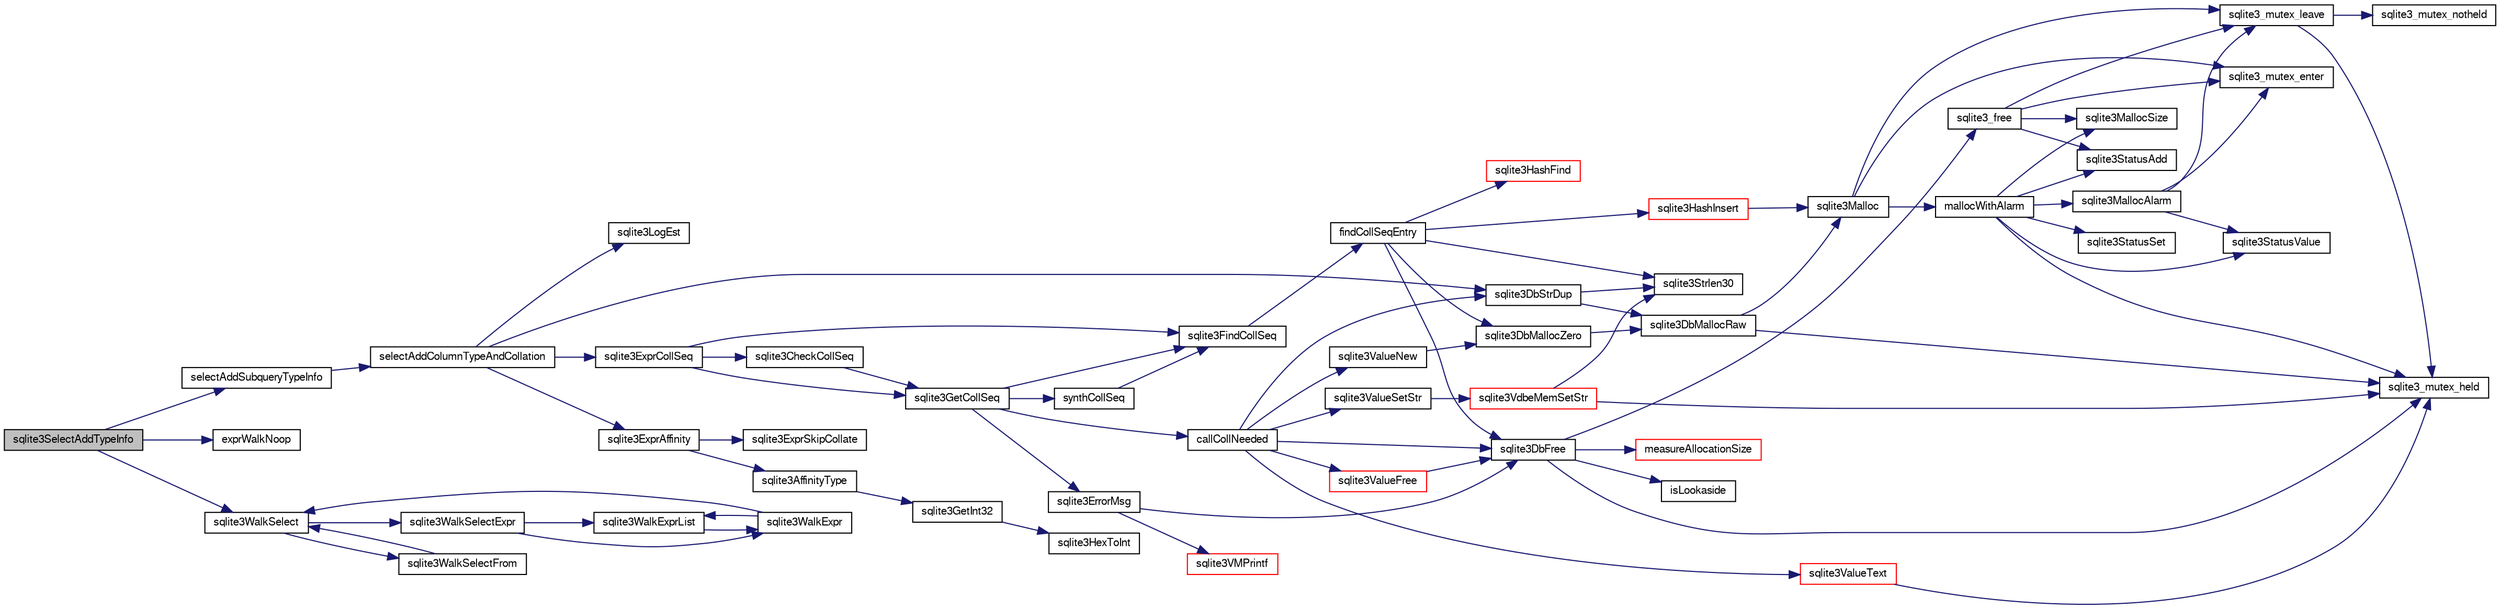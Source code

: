 digraph "sqlite3SelectAddTypeInfo"
{
  edge [fontname="FreeSans",fontsize="10",labelfontname="FreeSans",labelfontsize="10"];
  node [fontname="FreeSans",fontsize="10",shape=record];
  rankdir="LR";
  Node695667 [label="sqlite3SelectAddTypeInfo",height=0.2,width=0.4,color="black", fillcolor="grey75", style="filled", fontcolor="black"];
  Node695667 -> Node695668 [color="midnightblue",fontsize="10",style="solid",fontname="FreeSans"];
  Node695668 [label="selectAddSubqueryTypeInfo",height=0.2,width=0.4,color="black", fillcolor="white", style="filled",URL="$sqlite3_8c.html#aa50a80693ae7262c2befdf1c0980a0a1"];
  Node695668 -> Node695669 [color="midnightblue",fontsize="10",style="solid",fontname="FreeSans"];
  Node695669 [label="selectAddColumnTypeAndCollation",height=0.2,width=0.4,color="black", fillcolor="white", style="filled",URL="$sqlite3_8c.html#af0d3e812ed68a0aabcc6cfeeb0ac523f"];
  Node695669 -> Node695670 [color="midnightblue",fontsize="10",style="solid",fontname="FreeSans"];
  Node695670 [label="sqlite3DbStrDup",height=0.2,width=0.4,color="black", fillcolor="white", style="filled",URL="$sqlite3_8c.html#a0ec4772ee6de7316ecd1e6cabb1beeef"];
  Node695670 -> Node695671 [color="midnightblue",fontsize="10",style="solid",fontname="FreeSans"];
  Node695671 [label="sqlite3Strlen30",height=0.2,width=0.4,color="black", fillcolor="white", style="filled",URL="$sqlite3_8c.html#a3dcd80ba41f1a308193dee74857b62a7"];
  Node695670 -> Node695672 [color="midnightblue",fontsize="10",style="solid",fontname="FreeSans"];
  Node695672 [label="sqlite3DbMallocRaw",height=0.2,width=0.4,color="black", fillcolor="white", style="filled",URL="$sqlite3_8c.html#abbe8be0cf7175e11ddc3e2218fad924e"];
  Node695672 -> Node695673 [color="midnightblue",fontsize="10",style="solid",fontname="FreeSans"];
  Node695673 [label="sqlite3_mutex_held",height=0.2,width=0.4,color="black", fillcolor="white", style="filled",URL="$sqlite3_8c.html#acf77da68932b6bc163c5e68547ecc3e7"];
  Node695672 -> Node695674 [color="midnightblue",fontsize="10",style="solid",fontname="FreeSans"];
  Node695674 [label="sqlite3Malloc",height=0.2,width=0.4,color="black", fillcolor="white", style="filled",URL="$sqlite3_8c.html#a361a2eaa846b1885f123abe46f5d8b2b"];
  Node695674 -> Node695675 [color="midnightblue",fontsize="10",style="solid",fontname="FreeSans"];
  Node695675 [label="sqlite3_mutex_enter",height=0.2,width=0.4,color="black", fillcolor="white", style="filled",URL="$sqlite3_8c.html#a1c12cde690bd89f104de5cbad12a6bf5"];
  Node695674 -> Node695676 [color="midnightblue",fontsize="10",style="solid",fontname="FreeSans"];
  Node695676 [label="mallocWithAlarm",height=0.2,width=0.4,color="black", fillcolor="white", style="filled",URL="$sqlite3_8c.html#ab070d5cf8e48ec8a6a43cf025d48598b"];
  Node695676 -> Node695673 [color="midnightblue",fontsize="10",style="solid",fontname="FreeSans"];
  Node695676 -> Node695677 [color="midnightblue",fontsize="10",style="solid",fontname="FreeSans"];
  Node695677 [label="sqlite3StatusSet",height=0.2,width=0.4,color="black", fillcolor="white", style="filled",URL="$sqlite3_8c.html#afec7586c01fcb5ea17dc9d7725a589d9"];
  Node695676 -> Node695678 [color="midnightblue",fontsize="10",style="solid",fontname="FreeSans"];
  Node695678 [label="sqlite3StatusValue",height=0.2,width=0.4,color="black", fillcolor="white", style="filled",URL="$sqlite3_8c.html#a30b8ac296c6e200c1fa57708d52c6ef6"];
  Node695676 -> Node695679 [color="midnightblue",fontsize="10",style="solid",fontname="FreeSans"];
  Node695679 [label="sqlite3MallocAlarm",height=0.2,width=0.4,color="black", fillcolor="white", style="filled",URL="$sqlite3_8c.html#ada66988e8471d1198f3219c062377508"];
  Node695679 -> Node695678 [color="midnightblue",fontsize="10",style="solid",fontname="FreeSans"];
  Node695679 -> Node695680 [color="midnightblue",fontsize="10",style="solid",fontname="FreeSans"];
  Node695680 [label="sqlite3_mutex_leave",height=0.2,width=0.4,color="black", fillcolor="white", style="filled",URL="$sqlite3_8c.html#a5838d235601dbd3c1fa993555c6bcc93"];
  Node695680 -> Node695673 [color="midnightblue",fontsize="10",style="solid",fontname="FreeSans"];
  Node695680 -> Node695681 [color="midnightblue",fontsize="10",style="solid",fontname="FreeSans"];
  Node695681 [label="sqlite3_mutex_notheld",height=0.2,width=0.4,color="black", fillcolor="white", style="filled",URL="$sqlite3_8c.html#a83967c837c1c000d3b5adcfaa688f5dc"];
  Node695679 -> Node695675 [color="midnightblue",fontsize="10",style="solid",fontname="FreeSans"];
  Node695676 -> Node695682 [color="midnightblue",fontsize="10",style="solid",fontname="FreeSans"];
  Node695682 [label="sqlite3MallocSize",height=0.2,width=0.4,color="black", fillcolor="white", style="filled",URL="$sqlite3_8c.html#acf5d2a5f35270bafb050bd2def576955"];
  Node695676 -> Node695683 [color="midnightblue",fontsize="10",style="solid",fontname="FreeSans"];
  Node695683 [label="sqlite3StatusAdd",height=0.2,width=0.4,color="black", fillcolor="white", style="filled",URL="$sqlite3_8c.html#afa029f93586aeab4cc85360905dae9cd"];
  Node695674 -> Node695680 [color="midnightblue",fontsize="10",style="solid",fontname="FreeSans"];
  Node695669 -> Node695684 [color="midnightblue",fontsize="10",style="solid",fontname="FreeSans"];
  Node695684 [label="sqlite3ExprAffinity",height=0.2,width=0.4,color="black", fillcolor="white", style="filled",URL="$sqlite3_8c.html#aca6a667380b05650f917422118d8b7d3"];
  Node695684 -> Node695685 [color="midnightblue",fontsize="10",style="solid",fontname="FreeSans"];
  Node695685 [label="sqlite3ExprSkipCollate",height=0.2,width=0.4,color="black", fillcolor="white", style="filled",URL="$sqlite3_8c.html#a91b59896d4e3534de7c33940dca8537c"];
  Node695684 -> Node695686 [color="midnightblue",fontsize="10",style="solid",fontname="FreeSans"];
  Node695686 [label="sqlite3AffinityType",height=0.2,width=0.4,color="black", fillcolor="white", style="filled",URL="$sqlite3_8c.html#ad3b6641027549ec6634f6239256676bd"];
  Node695686 -> Node695687 [color="midnightblue",fontsize="10",style="solid",fontname="FreeSans"];
  Node695687 [label="sqlite3GetInt32",height=0.2,width=0.4,color="black", fillcolor="white", style="filled",URL="$sqlite3_8c.html#a5f876209b4343549fc9224cd11c70928"];
  Node695687 -> Node695688 [color="midnightblue",fontsize="10",style="solid",fontname="FreeSans"];
  Node695688 [label="sqlite3HexToInt",height=0.2,width=0.4,color="black", fillcolor="white", style="filled",URL="$sqlite3_8c.html#ae3802c77b18399c03c8c9f973ff47239"];
  Node695669 -> Node695689 [color="midnightblue",fontsize="10",style="solid",fontname="FreeSans"];
  Node695689 [label="sqlite3ExprCollSeq",height=0.2,width=0.4,color="black", fillcolor="white", style="filled",URL="$sqlite3_8c.html#af36e271ed5ce13d4f2d088a766529574"];
  Node695689 -> Node695690 [color="midnightblue",fontsize="10",style="solid",fontname="FreeSans"];
  Node695690 [label="sqlite3GetCollSeq",height=0.2,width=0.4,color="black", fillcolor="white", style="filled",URL="$sqlite3_8c.html#a4ed2e10e20f9616894d068c6c73c3134"];
  Node695690 -> Node695691 [color="midnightblue",fontsize="10",style="solid",fontname="FreeSans"];
  Node695691 [label="sqlite3FindCollSeq",height=0.2,width=0.4,color="black", fillcolor="white", style="filled",URL="$sqlite3_8c.html#ac4f91d39f24a6435de12698fdb16bc14"];
  Node695691 -> Node695692 [color="midnightblue",fontsize="10",style="solid",fontname="FreeSans"];
  Node695692 [label="findCollSeqEntry",height=0.2,width=0.4,color="black", fillcolor="white", style="filled",URL="$sqlite3_8c.html#aaf9ae07c81dca508e137b5880e94aa98"];
  Node695692 -> Node695693 [color="midnightblue",fontsize="10",style="solid",fontname="FreeSans"];
  Node695693 [label="sqlite3HashFind",height=0.2,width=0.4,color="red", fillcolor="white", style="filled",URL="$sqlite3_8c.html#a8ca124229470a66b4c9c141ded48e2aa"];
  Node695692 -> Node695671 [color="midnightblue",fontsize="10",style="solid",fontname="FreeSans"];
  Node695692 -> Node695696 [color="midnightblue",fontsize="10",style="solid",fontname="FreeSans"];
  Node695696 [label="sqlite3DbMallocZero",height=0.2,width=0.4,color="black", fillcolor="white", style="filled",URL="$sqlite3_8c.html#a49cfebac9d6067a03442c92af73f33e4"];
  Node695696 -> Node695672 [color="midnightblue",fontsize="10",style="solid",fontname="FreeSans"];
  Node695692 -> Node695697 [color="midnightblue",fontsize="10",style="solid",fontname="FreeSans"];
  Node695697 [label="sqlite3HashInsert",height=0.2,width=0.4,color="red", fillcolor="white", style="filled",URL="$sqlite3_8c.html#aebbc6c13b3c139d5f3463938f441da3d"];
  Node695697 -> Node695674 [color="midnightblue",fontsize="10",style="solid",fontname="FreeSans"];
  Node695692 -> Node695714 [color="midnightblue",fontsize="10",style="solid",fontname="FreeSans"];
  Node695714 [label="sqlite3DbFree",height=0.2,width=0.4,color="black", fillcolor="white", style="filled",URL="$sqlite3_8c.html#ac70ab821a6607b4a1b909582dc37a069"];
  Node695714 -> Node695673 [color="midnightblue",fontsize="10",style="solid",fontname="FreeSans"];
  Node695714 -> Node695715 [color="midnightblue",fontsize="10",style="solid",fontname="FreeSans"];
  Node695715 [label="measureAllocationSize",height=0.2,width=0.4,color="red", fillcolor="white", style="filled",URL="$sqlite3_8c.html#a45731e644a22fdb756e2b6337224217a"];
  Node695714 -> Node695717 [color="midnightblue",fontsize="10",style="solid",fontname="FreeSans"];
  Node695717 [label="isLookaside",height=0.2,width=0.4,color="black", fillcolor="white", style="filled",URL="$sqlite3_8c.html#a770fa05ff9717b75e16f4d968a77b897"];
  Node695714 -> Node695699 [color="midnightblue",fontsize="10",style="solid",fontname="FreeSans"];
  Node695699 [label="sqlite3_free",height=0.2,width=0.4,color="black", fillcolor="white", style="filled",URL="$sqlite3_8c.html#a6552349e36a8a691af5487999ab09519"];
  Node695699 -> Node695675 [color="midnightblue",fontsize="10",style="solid",fontname="FreeSans"];
  Node695699 -> Node695683 [color="midnightblue",fontsize="10",style="solid",fontname="FreeSans"];
  Node695699 -> Node695682 [color="midnightblue",fontsize="10",style="solid",fontname="FreeSans"];
  Node695699 -> Node695680 [color="midnightblue",fontsize="10",style="solid",fontname="FreeSans"];
  Node695690 -> Node695970 [color="midnightblue",fontsize="10",style="solid",fontname="FreeSans"];
  Node695970 [label="callCollNeeded",height=0.2,width=0.4,color="black", fillcolor="white", style="filled",URL="$sqlite3_8c.html#a4b69d70c8956d161ab4ec05d87ae1054"];
  Node695970 -> Node695670 [color="midnightblue",fontsize="10",style="solid",fontname="FreeSans"];
  Node695970 -> Node695714 [color="midnightblue",fontsize="10",style="solid",fontname="FreeSans"];
  Node695970 -> Node695971 [color="midnightblue",fontsize="10",style="solid",fontname="FreeSans"];
  Node695971 [label="sqlite3ValueNew",height=0.2,width=0.4,color="black", fillcolor="white", style="filled",URL="$sqlite3_8c.html#ad40a378778daff2d574bec905e35828b"];
  Node695971 -> Node695696 [color="midnightblue",fontsize="10",style="solid",fontname="FreeSans"];
  Node695970 -> Node695972 [color="midnightblue",fontsize="10",style="solid",fontname="FreeSans"];
  Node695972 [label="sqlite3ValueSetStr",height=0.2,width=0.4,color="black", fillcolor="white", style="filled",URL="$sqlite3_8c.html#a1fd40749f47941ee97ff6d798e2bc67e"];
  Node695972 -> Node695806 [color="midnightblue",fontsize="10",style="solid",fontname="FreeSans"];
  Node695806 [label="sqlite3VdbeMemSetStr",height=0.2,width=0.4,color="red", fillcolor="white", style="filled",URL="$sqlite3_8c.html#a9697bec7c3b512483638ea3646191d7d"];
  Node695806 -> Node695673 [color="midnightblue",fontsize="10",style="solid",fontname="FreeSans"];
  Node695806 -> Node695671 [color="midnightblue",fontsize="10",style="solid",fontname="FreeSans"];
  Node695970 -> Node695780 [color="midnightblue",fontsize="10",style="solid",fontname="FreeSans"];
  Node695780 [label="sqlite3ValueText",height=0.2,width=0.4,color="red", fillcolor="white", style="filled",URL="$sqlite3_8c.html#ad567a94e52d1adf81f4857fdba00a59b"];
  Node695780 -> Node695673 [color="midnightblue",fontsize="10",style="solid",fontname="FreeSans"];
  Node695970 -> Node695973 [color="midnightblue",fontsize="10",style="solid",fontname="FreeSans"];
  Node695973 [label="sqlite3ValueFree",height=0.2,width=0.4,color="red", fillcolor="white", style="filled",URL="$sqlite3_8c.html#afeed84c3f344a833d15c7209265dc520"];
  Node695973 -> Node695714 [color="midnightblue",fontsize="10",style="solid",fontname="FreeSans"];
  Node695690 -> Node695974 [color="midnightblue",fontsize="10",style="solid",fontname="FreeSans"];
  Node695974 [label="synthCollSeq",height=0.2,width=0.4,color="black", fillcolor="white", style="filled",URL="$sqlite3_8c.html#ac89143f2b98a9efb9f18bb326e271063"];
  Node695974 -> Node695691 [color="midnightblue",fontsize="10",style="solid",fontname="FreeSans"];
  Node695690 -> Node695975 [color="midnightblue",fontsize="10",style="solid",fontname="FreeSans"];
  Node695975 [label="sqlite3ErrorMsg",height=0.2,width=0.4,color="black", fillcolor="white", style="filled",URL="$sqlite3_8c.html#aee2798e173651adae0f9c85469f3457d"];
  Node695975 -> Node695951 [color="midnightblue",fontsize="10",style="solid",fontname="FreeSans"];
  Node695951 [label="sqlite3VMPrintf",height=0.2,width=0.4,color="red", fillcolor="white", style="filled",URL="$sqlite3_8c.html#a05535d0982ef06fbc2ee8195ebbae689"];
  Node695975 -> Node695714 [color="midnightblue",fontsize="10",style="solid",fontname="FreeSans"];
  Node695689 -> Node695691 [color="midnightblue",fontsize="10",style="solid",fontname="FreeSans"];
  Node695689 -> Node695976 [color="midnightblue",fontsize="10",style="solid",fontname="FreeSans"];
  Node695976 [label="sqlite3CheckCollSeq",height=0.2,width=0.4,color="black", fillcolor="white", style="filled",URL="$sqlite3_8c.html#aaf12fc8e392ea73879ac89207623d813"];
  Node695976 -> Node695690 [color="midnightblue",fontsize="10",style="solid",fontname="FreeSans"];
  Node695669 -> Node695977 [color="midnightblue",fontsize="10",style="solid",fontname="FreeSans"];
  Node695977 [label="sqlite3LogEst",height=0.2,width=0.4,color="black", fillcolor="white", style="filled",URL="$sqlite3_8c.html#a14c7d015bfd3d4a869739b9e6139c84f"];
  Node695667 -> Node695978 [color="midnightblue",fontsize="10",style="solid",fontname="FreeSans"];
  Node695978 [label="exprWalkNoop",height=0.2,width=0.4,color="black", fillcolor="white", style="filled",URL="$sqlite3_8c.html#af1eb683919d0b0993761dcc39ef443e2"];
  Node695667 -> Node695979 [color="midnightblue",fontsize="10",style="solid",fontname="FreeSans"];
  Node695979 [label="sqlite3WalkSelect",height=0.2,width=0.4,color="black", fillcolor="white", style="filled",URL="$sqlite3_8c.html#a7c7c772166f45c62ea98fea7bb737b63"];
  Node695979 -> Node695980 [color="midnightblue",fontsize="10",style="solid",fontname="FreeSans"];
  Node695980 [label="sqlite3WalkSelectExpr",height=0.2,width=0.4,color="black", fillcolor="white", style="filled",URL="$sqlite3_8c.html#a5a2c8da5f377d9f52d96293e6b34c660"];
  Node695980 -> Node695981 [color="midnightblue",fontsize="10",style="solid",fontname="FreeSans"];
  Node695981 [label="sqlite3WalkExprList",height=0.2,width=0.4,color="black", fillcolor="white", style="filled",URL="$sqlite3_8c.html#a436c8eb5cdac53ea15cd6b06645356ae"];
  Node695981 -> Node695982 [color="midnightblue",fontsize="10",style="solid",fontname="FreeSans"];
  Node695982 [label="sqlite3WalkExpr",height=0.2,width=0.4,color="black", fillcolor="white", style="filled",URL="$sqlite3_8c.html#a5d04d7273f7194fb0fbb24e7ee5e1b5a"];
  Node695982 -> Node695979 [color="midnightblue",fontsize="10",style="solid",fontname="FreeSans"];
  Node695982 -> Node695981 [color="midnightblue",fontsize="10",style="solid",fontname="FreeSans"];
  Node695980 -> Node695982 [color="midnightblue",fontsize="10",style="solid",fontname="FreeSans"];
  Node695979 -> Node695983 [color="midnightblue",fontsize="10",style="solid",fontname="FreeSans"];
  Node695983 [label="sqlite3WalkSelectFrom",height=0.2,width=0.4,color="black", fillcolor="white", style="filled",URL="$sqlite3_8c.html#a49a2f6da604a451e52ab3a12f588189f"];
  Node695983 -> Node695979 [color="midnightblue",fontsize="10",style="solid",fontname="FreeSans"];
}
